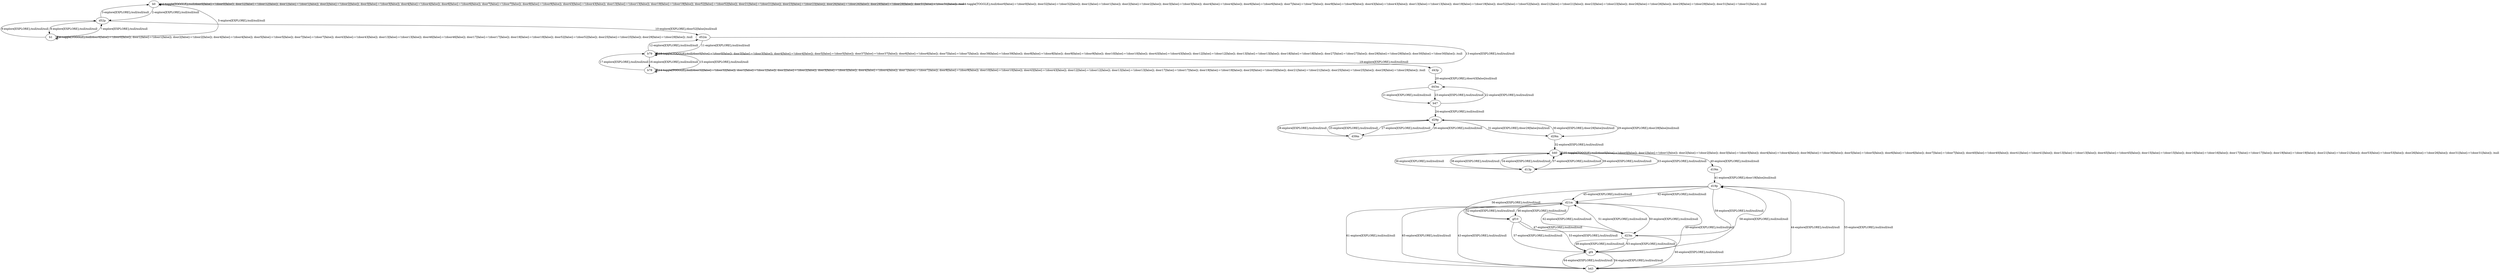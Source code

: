 # Total number of goals covered by this test: 1
# d23m --> b43

digraph g {
"b0" -> "b0" [label = "1-toggle[TOGGLE];/null/door0[false]:=!(door0[false]); door32[false]:=!(door32[false]); door1[false]:=!(door1[false]); door2[false]:=!(door2[false]); door3[false]:=!(door3[false]); door4[false]:=!(door4[false]); door6[false]:=!(door6[false]); door7[false]:=!(door7[false]); door9[false]:=!(door9[false]); door43[false]:=!(door43[false]); door13[false]:=!(door13[false]); door19[false]:=!(door19[false]); door52[false]:=!(door52[false]); door21[false]:=!(door21[false]); door23[false]:=!(door23[false]); door26[false]:=!(door26[false]); door29[false]:=!(door29[false]); door31[false]:=!(door31[false]); /null"];
"b0" -> "d52p" [label = "2-explore[EXPLORE];/null/null/null"];
"d52p" -> "b0" [label = "3-explore[EXPLORE];/null/null/null"];
"b0" -> "b0" [label = "4-toggle[TOGGLE];/null/door0[false]:=!(door0[false]); door32[false]:=!(door32[false]); door1[false]:=!(door1[false]); door2[false]:=!(door2[false]); door3[false]:=!(door3[false]); door4[false]:=!(door4[false]); door6[false]:=!(door6[false]); door7[false]:=!(door7[false]); door9[false]:=!(door9[false]); door43[false]:=!(door43[false]); door13[false]:=!(door13[false]); door19[false]:=!(door19[false]); door52[false]:=!(door52[false]); door21[false]:=!(door21[false]); door23[false]:=!(door23[false]); door26[false]:=!(door26[false]); door29[false]:=!(door29[false]); door31[false]:=!(door31[false]); /null"];
"b0" -> "b1" [label = "5-explore[EXPLORE];/null/null/null"];
"b1" -> "b1" [label = "6-toggle[TOGGLE];/null/door0[false]:=!(door0[false]); door1[false]:=!(door1[false]); door2[false]:=!(door2[false]); door4[false]:=!(door4[false]); door5[false]:=!(door5[false]); door7[false]:=!(door7[false]); door43[false]:=!(door43[false]); door13[false]:=!(door13[false]); door46[false]:=!(door46[false]); door17[false]:=!(door17[false]); door19[false]:=!(door19[false]); door52[false]:=!(door52[false]); door25[false]:=!(door25[false]); door29[false]:=!(door29[false]); /null"];
"b1" -> "d52p" [label = "7-explore[EXPLORE];/null/null/null"];
"d52p" -> "b1" [label = "8-explore[EXPLORE];/null/null/null"];
"b1" -> "d52p" [label = "9-explore[EXPLORE];/null/null/null"];
"d52p" -> "d52m" [label = "10-explore[EXPLORE];/door52[false]/null/null"];
"d52m" -> "b79" [label = "11-explore[EXPLORE];/null/null/null"];
"b79" -> "d52m" [label = "12-explore[EXPLORE];/null/null/null"];
"d52m" -> "b78" [label = "13-explore[EXPLORE];/null/null/null"];
"b78" -> "b78" [label = "14-toggle[TOGGLE];/null/door32[false]:=!(door32[false]); door1[false]:=!(door1[false]); door2[false]:=!(door2[false]); door3[false]:=!(door3[false]); door4[false]:=!(door4[false]); door7[false]:=!(door7[false]); door9[false]:=!(door9[false]); door10[false]:=!(door10[false]); door43[false]:=!(door43[false]); door12[false]:=!(door12[false]); door13[false]:=!(door13[false]); door17[false]:=!(door17[false]); door19[false]:=!(door19[false]); door20[false]:=!(door20[false]); door21[false]:=!(door21[false]); door25[false]:=!(door25[false]); door29[false]:=!(door29[false]); /null"];
"b78" -> "b79" [label = "15-explore[EXPLORE];/null/null/null"];
"b79" -> "b78" [label = "16-explore[EXPLORE];/null/null/null"];
"b78" -> "b79" [label = "17-explore[EXPLORE];/null/null/null"];
"b79" -> "b79" [label = "18-toggle[TOGGLE];/null/door0[false]:=!(door0[false]); door3[false]:=!(door3[false]); door4[false]:=!(door4[false]); door5[false]:=!(door5[false]); door37[false]:=!(door37[false]); door6[false]:=!(door6[false]); door7[false]:=!(door7[false]); door39[false]:=!(door39[false]); door8[false]:=!(door8[false]); door9[false]:=!(door9[false]); door10[false]:=!(door10[false]); door43[false]:=!(door43[false]); door12[false]:=!(door12[false]); door13[false]:=!(door13[false]); door18[false]:=!(door18[false]); door27[false]:=!(door27[false]); door29[false]:=!(door29[false]); door30[false]:=!(door30[false]); /null"];
"b79" -> "d43p" [label = "19-explore[EXPLORE];/null/null/null"];
"d43p" -> "d43m" [label = "20-explore[EXPLORE];/door43[false]/null/null"];
"d43m" -> "b47" [label = "21-explore[EXPLORE];/null/null/null"];
"b47" -> "d43m" [label = "22-explore[EXPLORE];/null/null/null"];
"d43m" -> "b47" [label = "23-explore[EXPLORE];/null/null/null"];
"b47" -> "d29p" [label = "24-explore[EXPLORE];/null/null/null"];
"d29p" -> "d39m" [label = "25-explore[EXPLORE];/null/null/null"];
"d39m" -> "d29p" [label = "26-explore[EXPLORE];/null/null/null"];
"d29p" -> "d39m" [label = "27-explore[EXPLORE];/null/null/null"];
"d39m" -> "d29p" [label = "28-explore[EXPLORE];/null/null/null"];
"d29p" -> "d29m" [label = "29-explore[EXPLORE];/door29[false]/null/null"];
"d29m" -> "d29p" [label = "30-explore[EXPLORE];/door29[false]/null/null"];
"d29p" -> "d29m" [label = "31-explore[EXPLORE];/door29[false]/null/null"];
"d29m" -> "b40" [label = "32-explore[EXPLORE];/null/null/null"];
"b40" -> "d13p" [label = "33-explore[EXPLORE];/null/null/null"];
"d13p" -> "b40" [label = "34-explore[EXPLORE];/null/null/null"];
"b40" -> "b40" [label = "35-toggle[TOGGLE];/null/door0[false]:=!(door0[false]); door1[false]:=!(door1[false]); door2[false]:=!(door2[false]); door3[false]:=!(door3[false]); door4[false]:=!(door4[false]); door36[false]:=!(door36[false]); door5[false]:=!(door5[false]); door6[false]:=!(door6[false]); door7[false]:=!(door7[false]); door40[false]:=!(door40[false]); door41[false]:=!(door41[false]); door13[false]:=!(door13[false]); door45[false]:=!(door45[false]); door15[false]:=!(door15[false]); door16[false]:=!(door16[false]); door17[false]:=!(door17[false]); door19[false]:=!(door19[false]); door21[false]:=!(door21[false]); door53[false]:=!(door53[false]); door26[false]:=!(door26[false]); door31[false]:=!(door31[false]); /null"];
"b40" -> "d13p" [label = "36-explore[EXPLORE];/null/null/null"];
"d13p" -> "b40" [label = "37-explore[EXPLORE];/null/null/null"];
"b40" -> "d13p" [label = "38-explore[EXPLORE];/null/null/null"];
"d13p" -> "b40" [label = "39-explore[EXPLORE];/null/null/null"];
"b40" -> "d19m" [label = "40-explore[EXPLORE];/null/null/null"];
"d19m" -> "d19p" [label = "41-explore[EXPLORE];/door19[false]/null/null"];
"d19p" -> "d21m" [label = "42-explore[EXPLORE];/null/null/null"];
"d21m" -> "b43" [label = "43-explore[EXPLORE];/null/null/null"];
"b43" -> "d19p" [label = "44-explore[EXPLORE];/null/null/null"];
"d19p" -> "d21m" [label = "45-explore[EXPLORE];/null/null/null"];
"d21m" -> "gf10" [label = "46-explore[EXPLORE];/null/null/null"];
"gf10" -> "d23m" [label = "47-explore[EXPLORE];/null/null/null"];
"d23m" -> "gf4" [label = "48-explore[EXPLORE];/null/null/null"];
"gf4" -> "d21m" [label = "49-explore[EXPLORE];/null/null/null"];
"d21m" -> "d23m" [label = "50-explore[EXPLORE];/null/null/null"];
"d23m" -> "d21m" [label = "51-explore[EXPLORE];/null/null/null"];
"d21m" -> "gf10" [label = "52-explore[EXPLORE];/null/null/null"];
"gf10" -> "gf4" [label = "53-explore[EXPLORE];/null/null/null"];
"gf4" -> "b43" [label = "54-explore[EXPLORE];/null/null/null"];
"b43" -> "d19p" [label = "55-explore[EXPLORE];/null/null/null"];
"d19p" -> "gf10" [label = "56-explore[EXPLORE];/null/null/null"];
"gf10" -> "gf4" [label = "57-explore[EXPLORE];/null/null/null"];
"gf4" -> "d19p" [label = "58-explore[EXPLORE];/null/null/null"];
"d19p" -> "d23m" [label = "59-explore[EXPLORE];/null/null/null"];
"d23m" -> "b43" [label = "60-explore[EXPLORE];/null/null/null"];
"b43" -> "d21m" [label = "61-explore[EXPLORE];/null/null/null"];
"d21m" -> "d23m" [label = "62-explore[EXPLORE];/null/null/null"];
"d23m" -> "gf4" [label = "63-explore[EXPLORE];/null/null/null"];
"gf4" -> "b43" [label = "64-explore[EXPLORE];/null/null/null"];
"b43" -> "d21m" [label = "65-explore[EXPLORE];/null/null/null"];
}